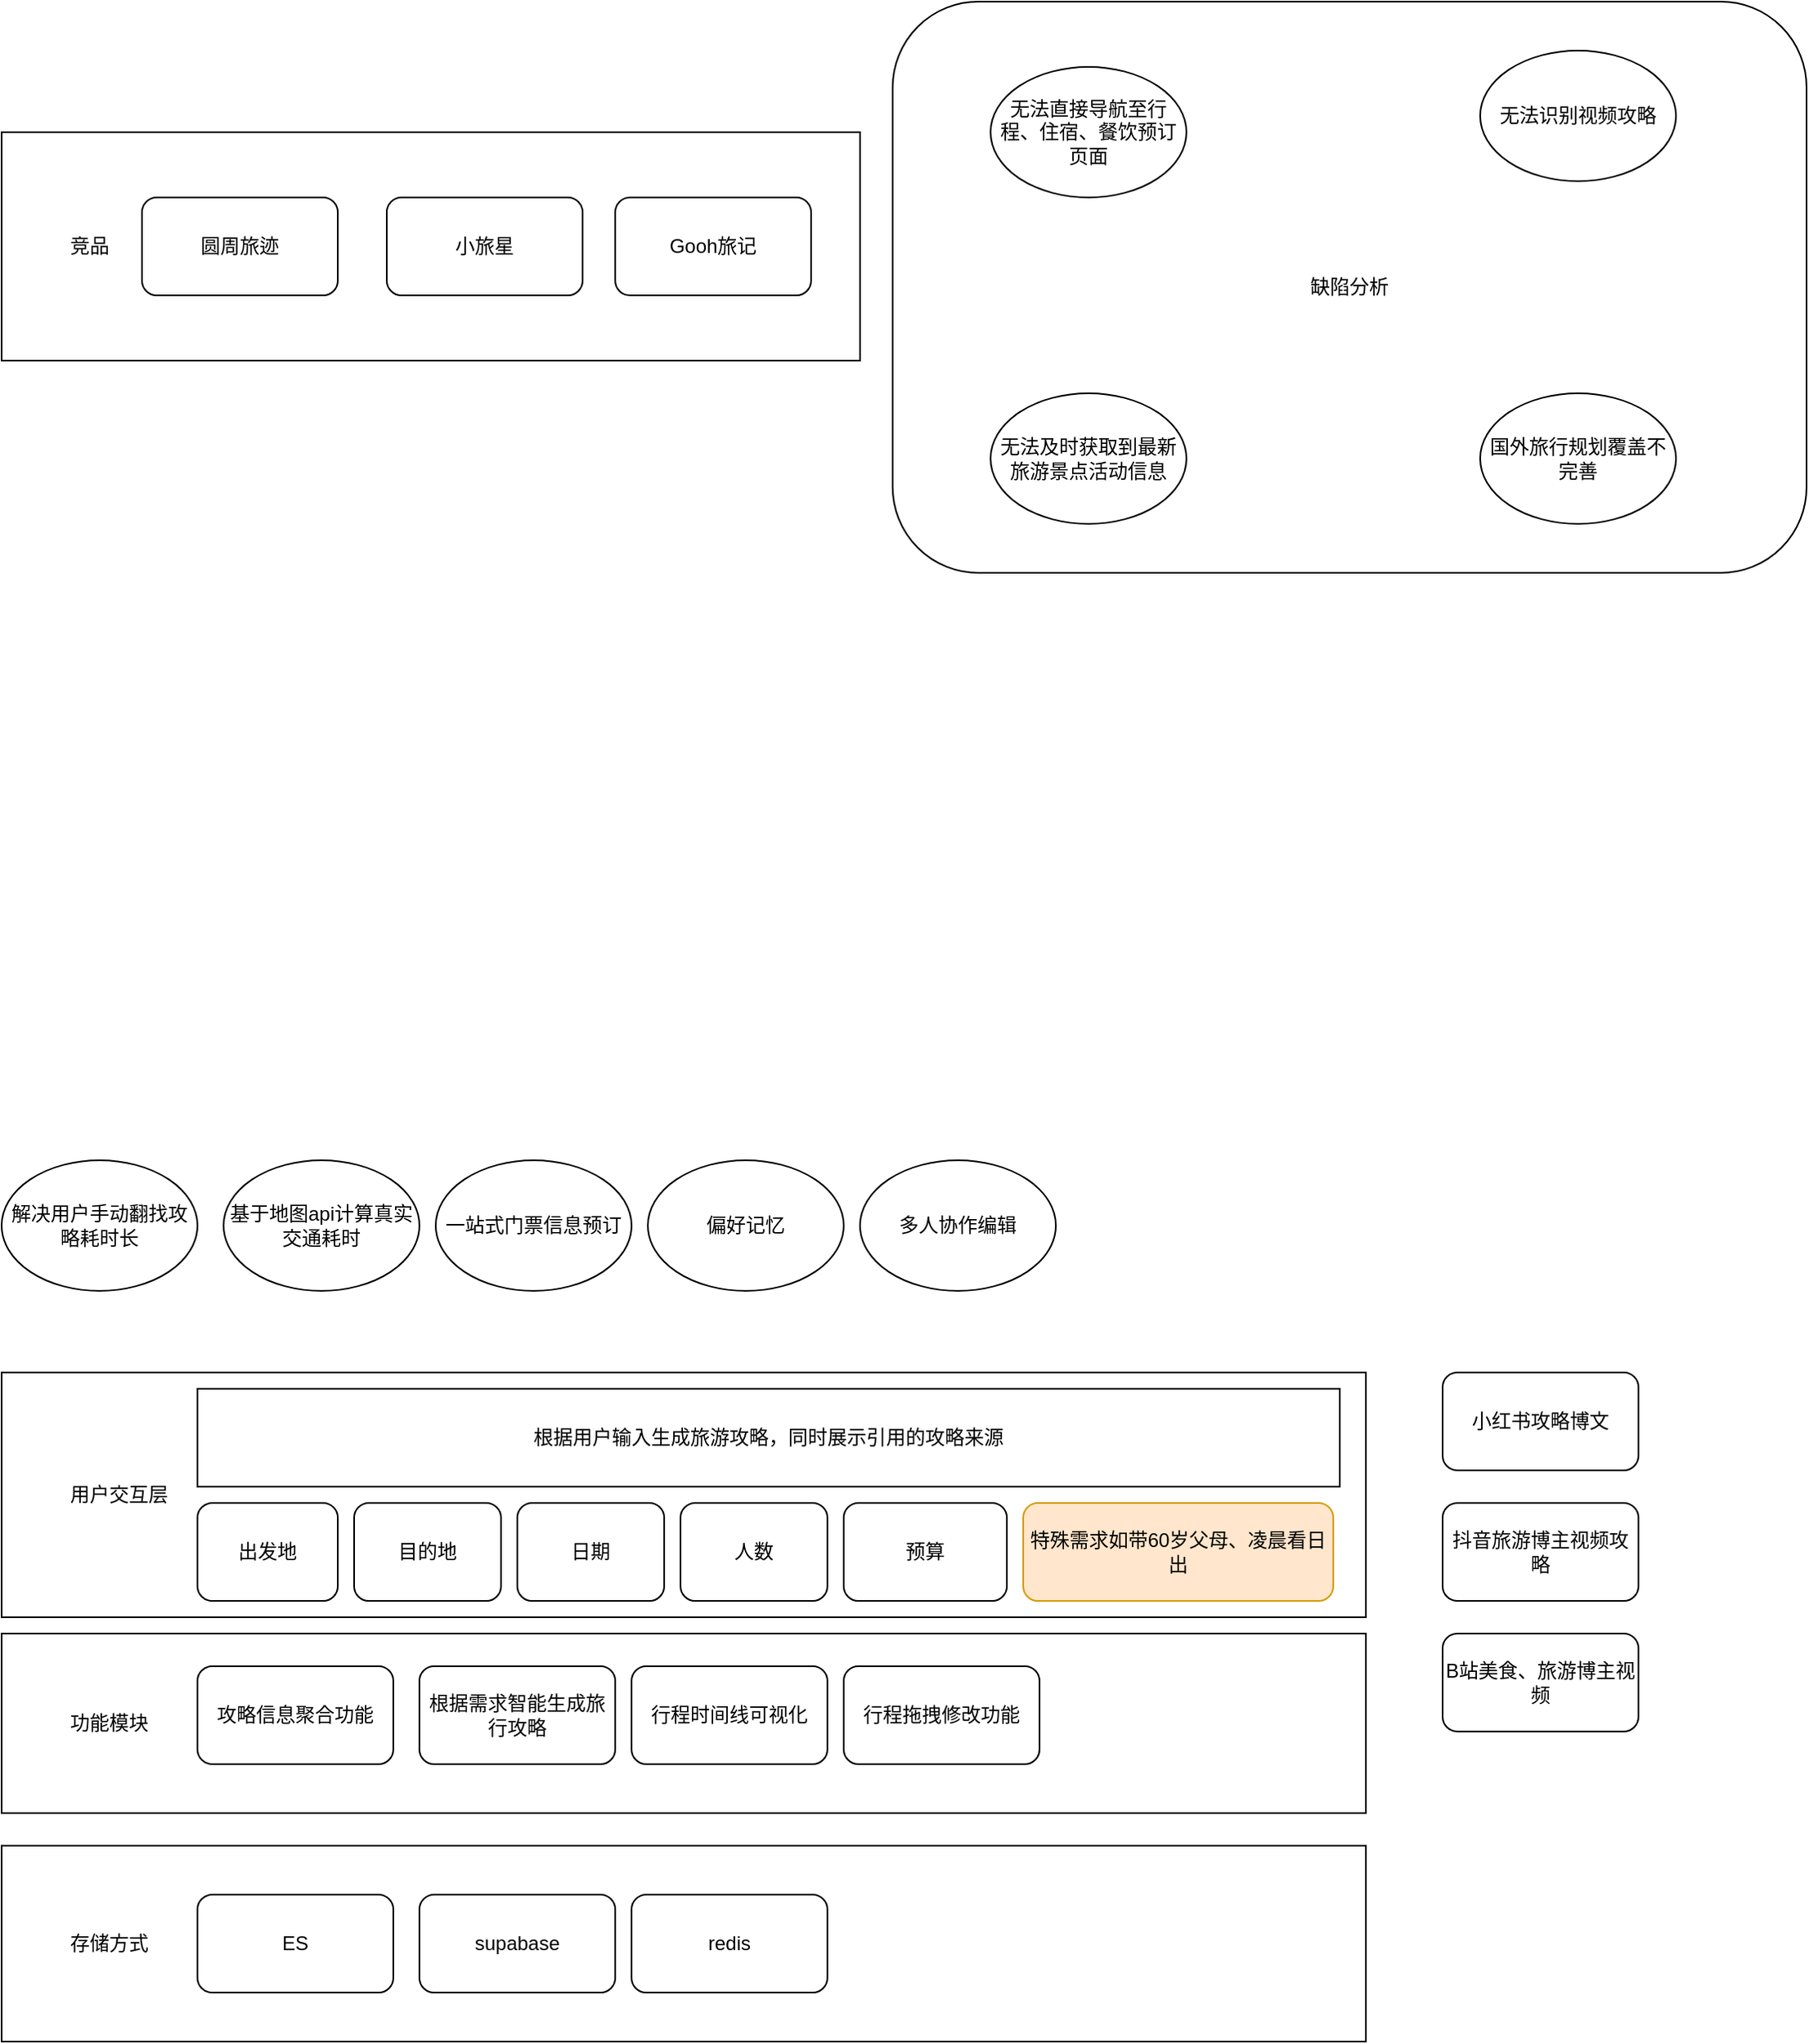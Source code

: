<mxfile version="28.0.9">
  <diagram name="第 1 页" id="EEQ50Q7cUada5X08oBrI">
    <mxGraphModel dx="2032" dy="1912" grid="1" gridSize="10" guides="1" tooltips="1" connect="1" arrows="1" fold="1" page="1" pageScale="1" pageWidth="827" pageHeight="1169" math="0" shadow="0">
      <root>
        <mxCell id="0" />
        <mxCell id="1" parent="0" />
        <mxCell id="BiAZ1XBiCVEpgqOGN3Rx-42" value="缺陷分析" style="rounded=1;whiteSpace=wrap;html=1;" vertex="1" parent="1">
          <mxGeometry x="490" y="-770" width="560" height="350" as="geometry" />
        </mxCell>
        <mxCell id="BiAZ1XBiCVEpgqOGN3Rx-14" value="&lt;blockquote style=&quot;margin: 0 0 0 40px; border: none; padding: 0px;&quot;&gt;用户交互层&lt;/blockquote&gt;" style="rounded=0;whiteSpace=wrap;html=1;align=left;" vertex="1" parent="1">
          <mxGeometry x="-56" y="70" width="836" height="150" as="geometry" />
        </mxCell>
        <mxCell id="BiAZ1XBiCVEpgqOGN3Rx-3" value="小红书攻略博文" style="rounded=1;whiteSpace=wrap;html=1;" vertex="1" parent="1">
          <mxGeometry x="827" y="70" width="120" height="60" as="geometry" />
        </mxCell>
        <mxCell id="BiAZ1XBiCVEpgqOGN3Rx-5" value="抖音旅游博主视频攻略" style="rounded=1;whiteSpace=wrap;html=1;" vertex="1" parent="1">
          <mxGeometry x="827" y="150" width="120" height="60" as="geometry" />
        </mxCell>
        <mxCell id="BiAZ1XBiCVEpgqOGN3Rx-6" value="B站美食、旅游博主视频" style="rounded=1;whiteSpace=wrap;html=1;" vertex="1" parent="1">
          <mxGeometry x="827" y="230" width="120" height="60" as="geometry" />
        </mxCell>
        <mxCell id="BiAZ1XBiCVEpgqOGN3Rx-7" value="根据用户输入生成旅游攻略，同时展示引用的攻略来源" style="rounded=0;whiteSpace=wrap;html=1;" vertex="1" parent="1">
          <mxGeometry x="64" y="80" width="700" height="60" as="geometry" />
        </mxCell>
        <mxCell id="BiAZ1XBiCVEpgqOGN3Rx-8" value="出发地" style="rounded=1;whiteSpace=wrap;html=1;" vertex="1" parent="1">
          <mxGeometry x="64" y="150" width="86" height="60" as="geometry" />
        </mxCell>
        <mxCell id="BiAZ1XBiCVEpgqOGN3Rx-9" value="预算" style="rounded=1;whiteSpace=wrap;html=1;" vertex="1" parent="1">
          <mxGeometry x="460" y="150" width="100" height="60" as="geometry" />
        </mxCell>
        <mxCell id="BiAZ1XBiCVEpgqOGN3Rx-10" value="人数" style="rounded=1;whiteSpace=wrap;html=1;" vertex="1" parent="1">
          <mxGeometry x="360" y="150" width="90" height="60" as="geometry" />
        </mxCell>
        <mxCell id="BiAZ1XBiCVEpgqOGN3Rx-11" value="日期" style="rounded=1;whiteSpace=wrap;html=1;" vertex="1" parent="1">
          <mxGeometry x="260" y="150" width="90" height="60" as="geometry" />
        </mxCell>
        <mxCell id="BiAZ1XBiCVEpgqOGN3Rx-12" value="目的地" style="rounded=1;whiteSpace=wrap;html=1;" vertex="1" parent="1">
          <mxGeometry x="160" y="150" width="90" height="60" as="geometry" />
        </mxCell>
        <mxCell id="BiAZ1XBiCVEpgqOGN3Rx-13" value="特殊需求如带60岁父母、凌晨看日出" style="rounded=1;whiteSpace=wrap;html=1;fillColor=#ffe6cc;strokeColor=#d79b00;" vertex="1" parent="1">
          <mxGeometry x="570" y="150" width="190" height="60" as="geometry" />
        </mxCell>
        <mxCell id="BiAZ1XBiCVEpgqOGN3Rx-21" value="&lt;blockquote style=&quot;margin: 0 0 0 40px; border: none; padding: 0px;&quot;&gt;功能模块&lt;/blockquote&gt;" style="rounded=0;whiteSpace=wrap;html=1;align=left;" vertex="1" parent="1">
          <mxGeometry x="-56" y="230" width="836" height="110" as="geometry" />
        </mxCell>
        <mxCell id="BiAZ1XBiCVEpgqOGN3Rx-22" value="攻略信息聚合功能" style="rounded=1;whiteSpace=wrap;html=1;" vertex="1" parent="1">
          <mxGeometry x="64" y="250" width="120" height="60" as="geometry" />
        </mxCell>
        <mxCell id="BiAZ1XBiCVEpgqOGN3Rx-23" value="根据需求智能生成旅行攻略" style="rounded=1;whiteSpace=wrap;html=1;" vertex="1" parent="1">
          <mxGeometry x="200" y="250" width="120" height="60" as="geometry" />
        </mxCell>
        <mxCell id="BiAZ1XBiCVEpgqOGN3Rx-24" value="行程时间线可视化" style="rounded=1;whiteSpace=wrap;html=1;" vertex="1" parent="1">
          <mxGeometry x="330" y="250" width="120" height="60" as="geometry" />
        </mxCell>
        <mxCell id="BiAZ1XBiCVEpgqOGN3Rx-25" value="行程拖拽修改功能" style="rounded=1;whiteSpace=wrap;html=1;" vertex="1" parent="1">
          <mxGeometry x="460" y="250" width="120" height="60" as="geometry" />
        </mxCell>
        <mxCell id="BiAZ1XBiCVEpgqOGN3Rx-26" value="解决用户手动翻找攻略耗时长" style="ellipse;whiteSpace=wrap;html=1;" vertex="1" parent="1">
          <mxGeometry x="-56" y="-60" width="120" height="80" as="geometry" />
        </mxCell>
        <mxCell id="BiAZ1XBiCVEpgqOGN3Rx-27" value="基于地图api计算真实交通耗时" style="ellipse;whiteSpace=wrap;html=1;" vertex="1" parent="1">
          <mxGeometry x="80" y="-60" width="120" height="80" as="geometry" />
        </mxCell>
        <mxCell id="BiAZ1XBiCVEpgqOGN3Rx-28" value="一站式门票信息预订" style="ellipse;whiteSpace=wrap;html=1;" vertex="1" parent="1">
          <mxGeometry x="210" y="-60" width="120" height="80" as="geometry" />
        </mxCell>
        <mxCell id="BiAZ1XBiCVEpgqOGN3Rx-29" value="偏好记忆" style="ellipse;whiteSpace=wrap;html=1;" vertex="1" parent="1">
          <mxGeometry x="340" y="-60" width="120" height="80" as="geometry" />
        </mxCell>
        <mxCell id="BiAZ1XBiCVEpgqOGN3Rx-30" value="多人协作编辑" style="ellipse;whiteSpace=wrap;html=1;" vertex="1" parent="1">
          <mxGeometry x="470" y="-60" width="120" height="80" as="geometry" />
        </mxCell>
        <mxCell id="BiAZ1XBiCVEpgqOGN3Rx-31" value="&lt;blockquote style=&quot;margin: 0 0 0 40px; border: none; padding: 0px;&quot;&gt;存储方式&lt;/blockquote&gt;" style="rounded=0;whiteSpace=wrap;html=1;align=left;" vertex="1" parent="1">
          <mxGeometry x="-56" y="360" width="836" height="120" as="geometry" />
        </mxCell>
        <mxCell id="BiAZ1XBiCVEpgqOGN3Rx-32" value="ES" style="rounded=1;whiteSpace=wrap;html=1;" vertex="1" parent="1">
          <mxGeometry x="64" y="390" width="120" height="60" as="geometry" />
        </mxCell>
        <mxCell id="BiAZ1XBiCVEpgqOGN3Rx-33" value="supabase" style="rounded=1;whiteSpace=wrap;html=1;" vertex="1" parent="1">
          <mxGeometry x="200" y="390" width="120" height="60" as="geometry" />
        </mxCell>
        <mxCell id="BiAZ1XBiCVEpgqOGN3Rx-34" value="redis" style="rounded=1;whiteSpace=wrap;html=1;" vertex="1" parent="1">
          <mxGeometry x="330" y="390" width="120" height="60" as="geometry" />
        </mxCell>
        <mxCell id="BiAZ1XBiCVEpgqOGN3Rx-35" value="&lt;blockquote style=&quot;margin: 0 0 0 40px; border: none; padding: 0px;&quot;&gt;竞品&lt;/blockquote&gt;" style="rounded=0;whiteSpace=wrap;html=1;align=left;" vertex="1" parent="1">
          <mxGeometry x="-56" y="-690" width="526" height="140" as="geometry" />
        </mxCell>
        <mxCell id="BiAZ1XBiCVEpgqOGN3Rx-36" value="圆周旅迹" style="rounded=1;whiteSpace=wrap;html=1;" vertex="1" parent="1">
          <mxGeometry x="30" y="-650" width="120" height="60" as="geometry" />
        </mxCell>
        <mxCell id="BiAZ1XBiCVEpgqOGN3Rx-37" value="小旅星" style="rounded=1;whiteSpace=wrap;html=1;" vertex="1" parent="1">
          <mxGeometry x="180" y="-650" width="120" height="60" as="geometry" />
        </mxCell>
        <mxCell id="BiAZ1XBiCVEpgqOGN3Rx-38" value="Gooh旅记" style="rounded=1;whiteSpace=wrap;html=1;" vertex="1" parent="1">
          <mxGeometry x="320" y="-650" width="120" height="60" as="geometry" />
        </mxCell>
        <mxCell id="BiAZ1XBiCVEpgqOGN3Rx-39" value="无法直接导航至行程、住宿、餐饮预订页面" style="ellipse;whiteSpace=wrap;html=1;" vertex="1" parent="1">
          <mxGeometry x="550" y="-730" width="120" height="80" as="geometry" />
        </mxCell>
        <mxCell id="BiAZ1XBiCVEpgqOGN3Rx-40" value="无法识别视频攻略" style="ellipse;whiteSpace=wrap;html=1;" vertex="1" parent="1">
          <mxGeometry x="850" y="-740" width="120" height="80" as="geometry" />
        </mxCell>
        <mxCell id="BiAZ1XBiCVEpgqOGN3Rx-41" value="无法及时获取到最新旅游景点活动信息" style="ellipse;whiteSpace=wrap;html=1;" vertex="1" parent="1">
          <mxGeometry x="550" y="-530" width="120" height="80" as="geometry" />
        </mxCell>
        <mxCell id="BiAZ1XBiCVEpgqOGN3Rx-43" value="国外旅行规划覆盖不完善" style="ellipse;whiteSpace=wrap;html=1;" vertex="1" parent="1">
          <mxGeometry x="850" y="-530" width="120" height="80" as="geometry" />
        </mxCell>
      </root>
    </mxGraphModel>
  </diagram>
</mxfile>
